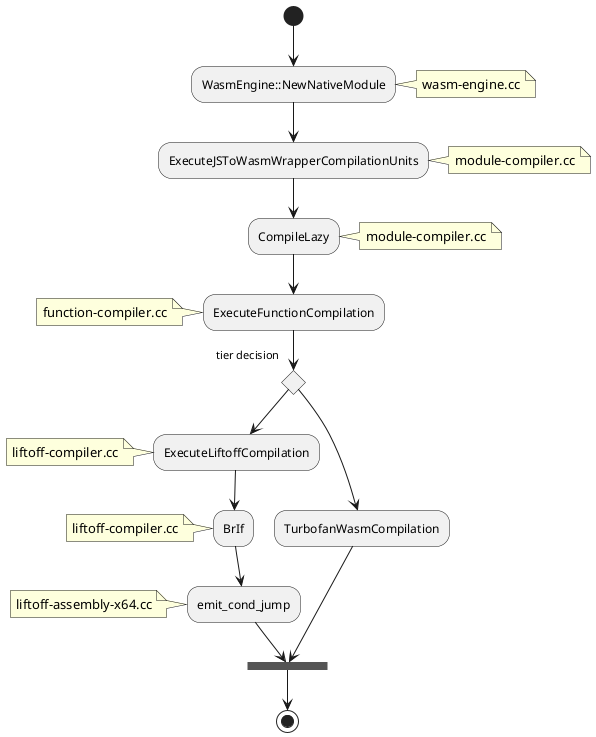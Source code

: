 @startuml
(*) --> "WasmEngine::NewNativeModule"
note right: wasm-engine.cc
--> "ExecuteJSToWasmWrapperCompilationUnits"
note right: module-compiler.cc
--> "CompileLazy"
note right: module-compiler.cc
--> "ExecuteFunctionCompilation"
note left: function-compiler.cc
if "tier decision" then 
-->"ExecuteLiftoffCompilation"
note left: liftoff-compiler.cc
-->"BrIf"
note left: liftoff-compiler.cc
-->"emit_cond_jump"
note left: liftoff-assembly-x64.cc
-->===B1===
else
-->"TurbofanWasmCompilation"
-->===B1===
endif
-->(*)
@enduml